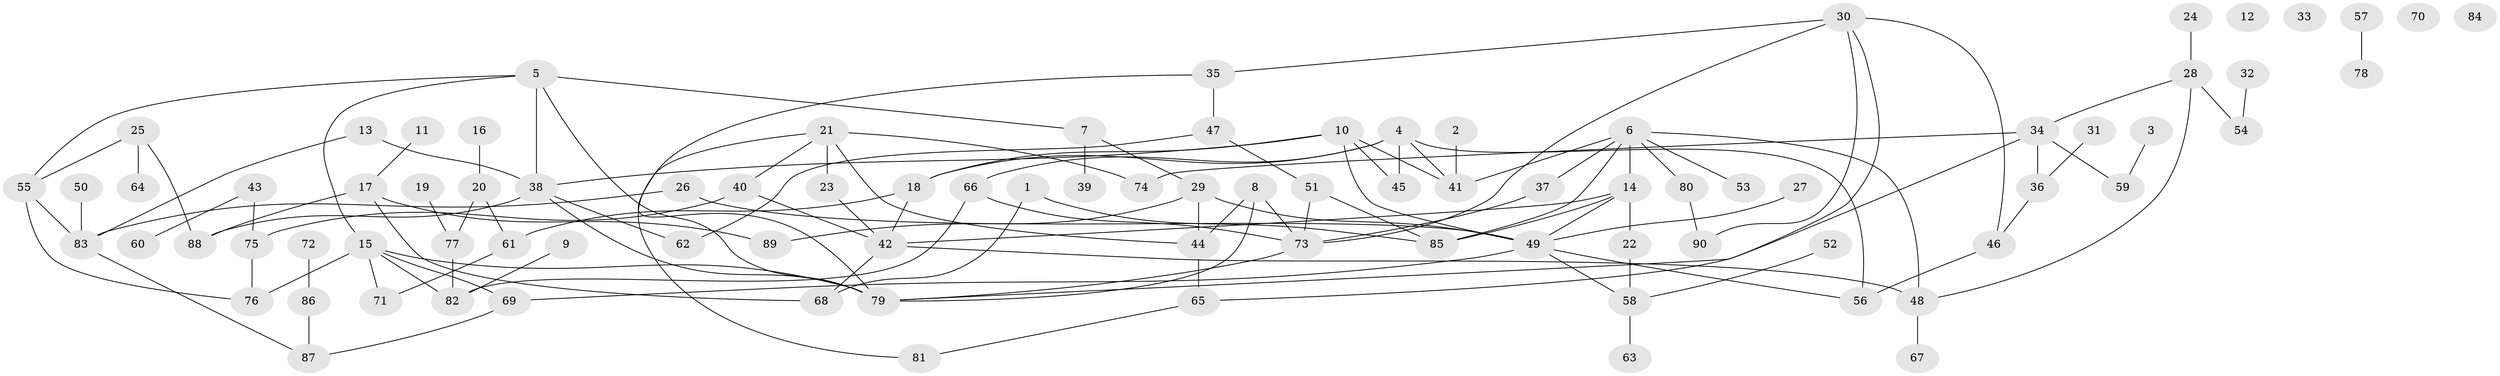 // Generated by graph-tools (version 1.1) at 2025/13/03/09/25 04:13:00]
// undirected, 90 vertices, 125 edges
graph export_dot {
graph [start="1"]
  node [color=gray90,style=filled];
  1;
  2;
  3;
  4;
  5;
  6;
  7;
  8;
  9;
  10;
  11;
  12;
  13;
  14;
  15;
  16;
  17;
  18;
  19;
  20;
  21;
  22;
  23;
  24;
  25;
  26;
  27;
  28;
  29;
  30;
  31;
  32;
  33;
  34;
  35;
  36;
  37;
  38;
  39;
  40;
  41;
  42;
  43;
  44;
  45;
  46;
  47;
  48;
  49;
  50;
  51;
  52;
  53;
  54;
  55;
  56;
  57;
  58;
  59;
  60;
  61;
  62;
  63;
  64;
  65;
  66;
  67;
  68;
  69;
  70;
  71;
  72;
  73;
  74;
  75;
  76;
  77;
  78;
  79;
  80;
  81;
  82;
  83;
  84;
  85;
  86;
  87;
  88;
  89;
  90;
  1 -- 68;
  1 -- 85;
  2 -- 41;
  3 -- 59;
  4 -- 18;
  4 -- 41;
  4 -- 45;
  4 -- 56;
  4 -- 66;
  5 -- 7;
  5 -- 15;
  5 -- 38;
  5 -- 55;
  5 -- 79;
  6 -- 14;
  6 -- 37;
  6 -- 41;
  6 -- 48;
  6 -- 53;
  6 -- 80;
  6 -- 85;
  7 -- 29;
  7 -- 39;
  8 -- 44;
  8 -- 73;
  8 -- 79;
  9 -- 82;
  10 -- 18;
  10 -- 38;
  10 -- 41;
  10 -- 45;
  10 -- 49;
  11 -- 17;
  13 -- 38;
  13 -- 83;
  14 -- 22;
  14 -- 42;
  14 -- 49;
  14 -- 85;
  15 -- 69;
  15 -- 71;
  15 -- 76;
  15 -- 79;
  15 -- 82;
  16 -- 20;
  17 -- 68;
  17 -- 88;
  17 -- 89;
  18 -- 42;
  18 -- 61;
  19 -- 77;
  20 -- 61;
  20 -- 77;
  21 -- 23;
  21 -- 40;
  21 -- 44;
  21 -- 74;
  21 -- 81;
  22 -- 58;
  23 -- 42;
  24 -- 28;
  25 -- 55;
  25 -- 64;
  25 -- 88;
  26 -- 49;
  26 -- 83;
  27 -- 49;
  28 -- 34;
  28 -- 48;
  28 -- 54;
  29 -- 44;
  29 -- 49;
  29 -- 89;
  30 -- 35;
  30 -- 46;
  30 -- 65;
  30 -- 73;
  30 -- 90;
  31 -- 36;
  32 -- 54;
  34 -- 36;
  34 -- 59;
  34 -- 74;
  34 -- 79;
  35 -- 47;
  35 -- 79;
  36 -- 46;
  37 -- 73;
  38 -- 62;
  38 -- 79;
  38 -- 88;
  40 -- 42;
  40 -- 75;
  42 -- 48;
  42 -- 68;
  43 -- 60;
  43 -- 75;
  44 -- 65;
  46 -- 56;
  47 -- 51;
  47 -- 62;
  48 -- 67;
  49 -- 56;
  49 -- 58;
  49 -- 69;
  50 -- 83;
  51 -- 73;
  51 -- 85;
  52 -- 58;
  55 -- 76;
  55 -- 83;
  57 -- 78;
  58 -- 63;
  61 -- 71;
  65 -- 81;
  66 -- 73;
  66 -- 82;
  69 -- 87;
  72 -- 86;
  73 -- 79;
  75 -- 76;
  77 -- 82;
  80 -- 90;
  83 -- 87;
  86 -- 87;
}
